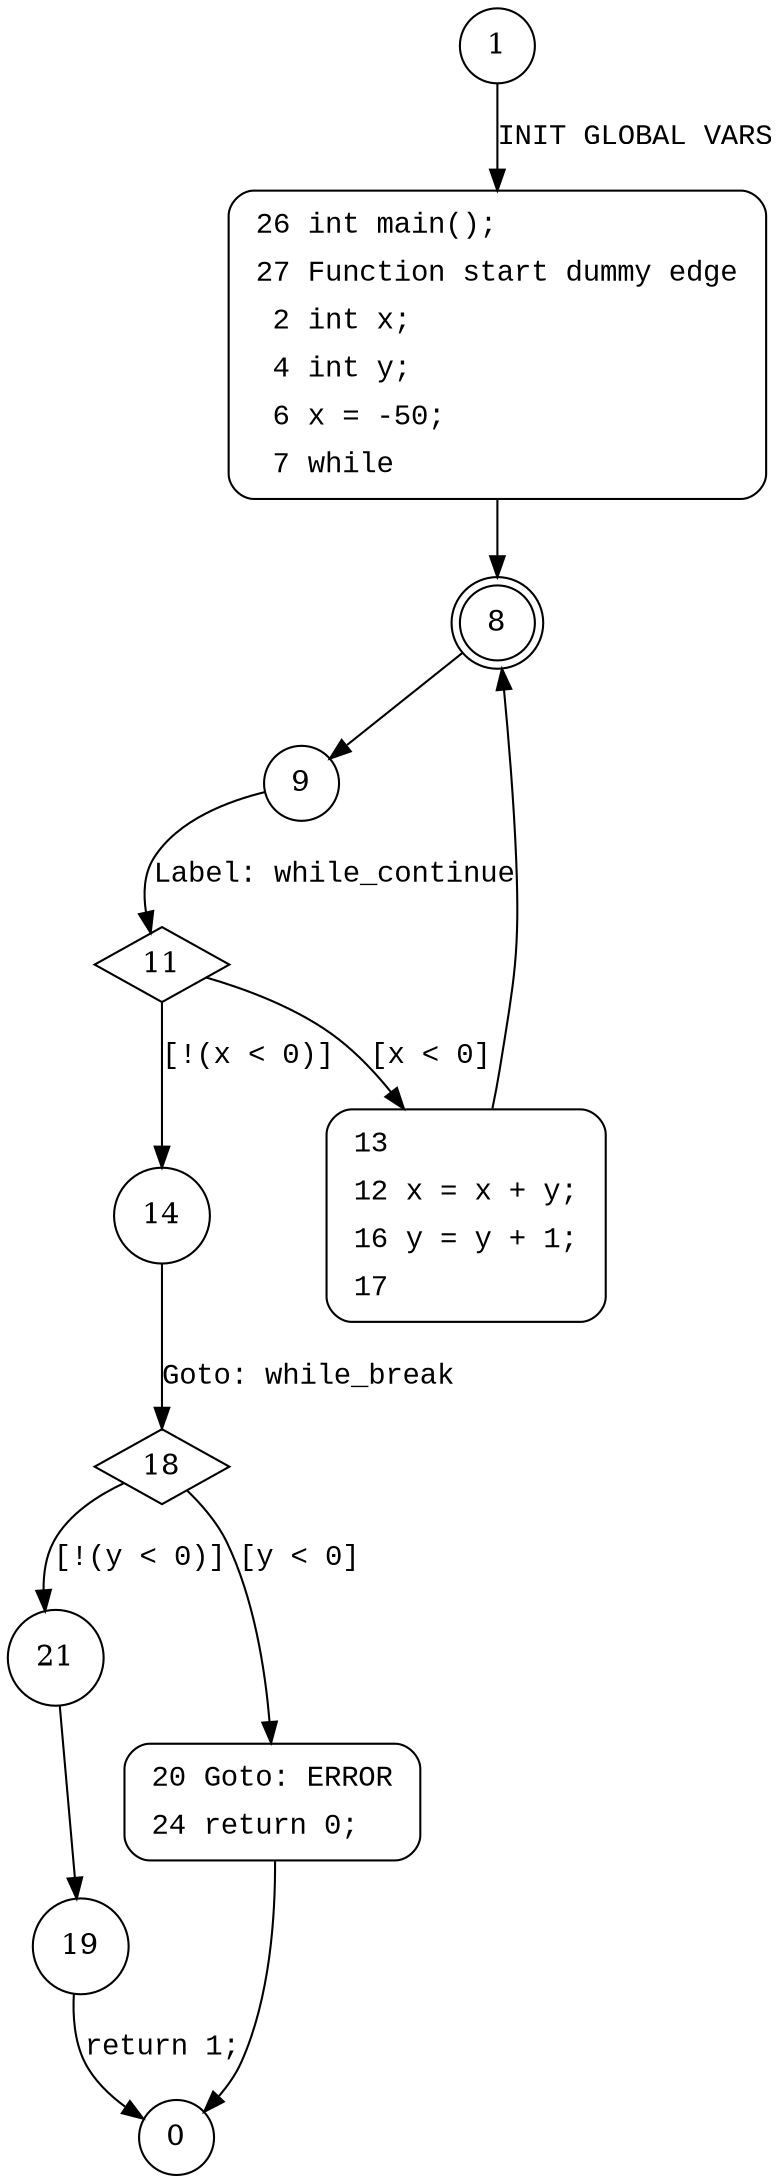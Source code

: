 digraph main {
1 [shape="circle"]
26 [shape="circle"]
8 [shape="doublecircle"]
9 [shape="circle"]
11 [shape="diamond"]
14 [shape="circle"]
13 [shape="circle"]
18 [shape="diamond"]
21 [shape="circle"]
20 [shape="circle"]
19 [shape="circle"]
0 [shape="circle"]
26 [style="filled,bold" penwidth="1" fillcolor="white" fontname="Courier New" shape="Mrecord" label=<<table border="0" cellborder="0" cellpadding="3" bgcolor="white"><tr><td align="right">26</td><td align="left">int main();</td></tr><tr><td align="right">27</td><td align="left">Function start dummy edge</td></tr><tr><td align="right">2</td><td align="left">int x;</td></tr><tr><td align="right">4</td><td align="left">int y;</td></tr><tr><td align="right">6</td><td align="left">x = -50;</td></tr><tr><td align="right">7</td><td align="left">while</td></tr></table>>]
26 -> 8[label=""]
13 [style="filled,bold" penwidth="1" fillcolor="white" fontname="Courier New" shape="Mrecord" label=<<table border="0" cellborder="0" cellpadding="3" bgcolor="white"><tr><td align="right">13</td><td align="left"></td></tr><tr><td align="right">12</td><td align="left">x = x + y;</td></tr><tr><td align="right">16</td><td align="left">y = y + 1;</td></tr><tr><td align="right">17</td><td align="left"></td></tr></table>>]
13 -> 8[label=""]
20 [style="filled,bold" penwidth="1" fillcolor="white" fontname="Courier New" shape="Mrecord" label=<<table border="0" cellborder="0" cellpadding="3" bgcolor="white"><tr><td align="right">20</td><td align="left">Goto: ERROR</td></tr><tr><td align="right">24</td><td align="left">return 0;</td></tr></table>>]
20 -> 0[label=""]
1 -> 26 [label="INIT GLOBAL VARS" fontname="Courier New"]
8 -> 9 [label="" fontname="Courier New"]
11 -> 14 [label="[!(x < 0)]" fontname="Courier New"]
11 -> 13 [label="[x < 0]" fontname="Courier New"]
14 -> 18 [label="Goto: while_break" fontname="Courier New"]
18 -> 21 [label="[!(y < 0)]" fontname="Courier New"]
18 -> 20 [label="[y < 0]" fontname="Courier New"]
21 -> 19 [label="" fontname="Courier New"]
9 -> 11 [label="Label: while_continue" fontname="Courier New"]
19 -> 0 [label="return 1;" fontname="Courier New"]
}